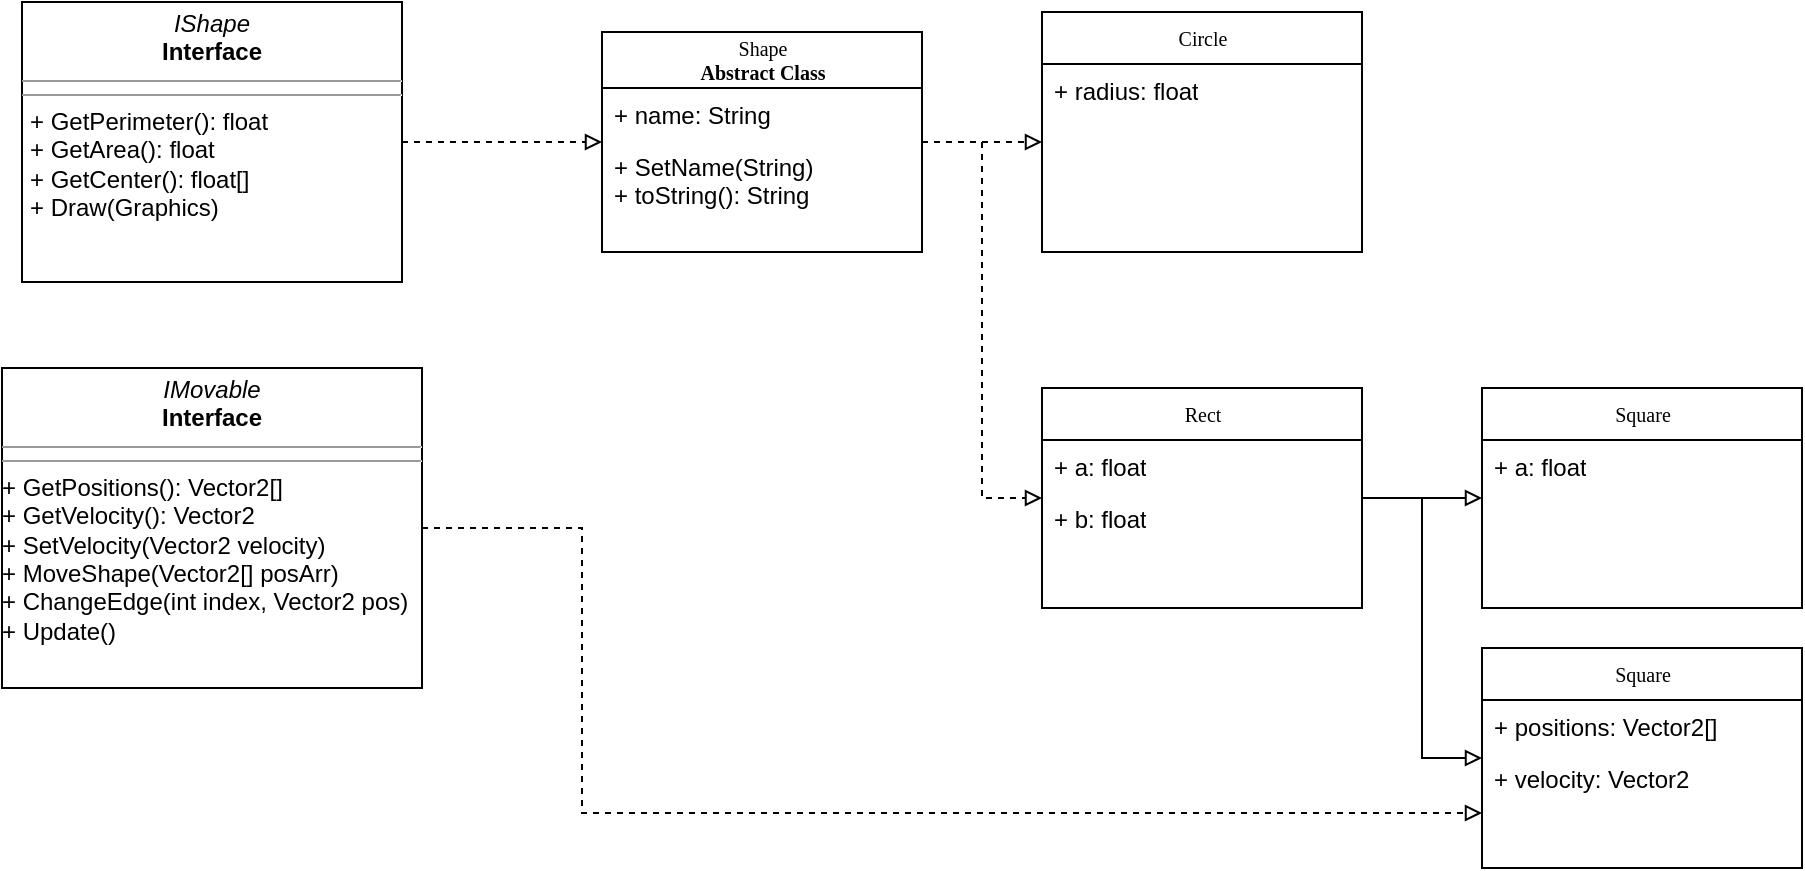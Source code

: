 <mxfile version="13.7.3" type="github">
  <diagram name="Page-1" id="c4acf3e9-155e-7222-9cf6-157b1a14988f">
    <mxGraphModel dx="1038" dy="547" grid="1" gridSize="10" guides="1" tooltips="1" connect="1" arrows="1" fold="1" page="1" pageScale="1" pageWidth="850" pageHeight="1100" background="#ffffff" math="0" shadow="0">
      <root>
        <mxCell id="0" />
        <mxCell id="1" parent="0" />
        <mxCell id="5d2195bd80daf111-18" value="&lt;p style=&quot;margin: 0px ; margin-top: 4px ; text-align: center&quot;&gt;&lt;i&gt;IShape&lt;/i&gt;&lt;br&gt;&lt;b&gt;Interface&lt;/b&gt;&lt;/p&gt;&lt;hr size=&quot;1&quot;&gt;&lt;hr size=&quot;1&quot;&gt;&lt;p style=&quot;margin: 0px ; margin-left: 4px&quot;&gt;+ GetPerimeter(): float&lt;br&gt;+ GetArea(): float&lt;br&gt;&lt;/p&gt;&lt;p style=&quot;margin: 0px ; margin-left: 4px&quot;&gt;+ GetCenter(): float[]&lt;/p&gt;&lt;p style=&quot;margin: 0px ; margin-left: 4px&quot;&gt;+ Draw(Graphics)&lt;br&gt;&lt;/p&gt;" style="verticalAlign=top;align=left;overflow=fill;fontSize=12;fontFamily=Helvetica;html=1;rounded=0;shadow=0;comic=0;labelBackgroundColor=none;strokeWidth=1" parent="1" vertex="1">
          <mxGeometry x="60" y="87" width="190" height="140" as="geometry" />
        </mxCell>
        <mxCell id="F6bOe8wZhMvPrzBqTqMu-16" style="edgeStyle=orthogonalEdgeStyle;rounded=0;orthogonalLoop=1;jettySize=auto;html=1;entryX=0;entryY=0.75;entryDx=0;entryDy=0;endArrow=block;endFill=0;dashed=1;" edge="1" parent="1" source="5d2195bd80daf111-19" target="F6bOe8wZhMvPrzBqTqMu-17">
          <mxGeometry relative="1" as="geometry">
            <Array as="points">
              <mxPoint x="340" y="350" />
              <mxPoint x="340" y="493" />
            </Array>
          </mxGeometry>
        </mxCell>
        <mxCell id="5d2195bd80daf111-19" value="&lt;p style=&quot;margin: 0px ; margin-top: 4px ; text-align: center&quot;&gt;&lt;i&gt;IMovable&lt;/i&gt;&lt;br&gt;&lt;b&gt;Interface&lt;/b&gt;&lt;/p&gt;&lt;hr size=&quot;1&quot;&gt;&lt;hr size=&quot;1&quot;&gt;+ GetPositions(): Vector2[]&lt;br&gt;+ GetVelocity(): Vector2&lt;br&gt;+ SetVelocity(Vector2 velocity)&lt;br&gt;+ MoveShape(Vector2[] posArr)&lt;br&gt;+ ChangeEdge(int index, Vector2 pos)&lt;br&gt;+ Update()" style="verticalAlign=top;align=left;overflow=fill;fontSize=12;fontFamily=Helvetica;html=1;rounded=0;shadow=0;comic=0;labelBackgroundColor=none;strokeWidth=1" parent="1" vertex="1">
          <mxGeometry x="50" y="270" width="210" height="160" as="geometry" />
        </mxCell>
        <mxCell id="UDeD4LhKTmq9PRrlxiK--2" value="" style="endArrow=block;html=1;entryX=0;entryY=0.5;entryDx=0;entryDy=0;exitX=1;exitY=0.5;exitDx=0;exitDy=0;endFill=0;" parent="1" source="17acba5748e5396b-20" edge="1" target="17acba5748e5396b-30">
          <mxGeometry width="50" height="50" relative="1" as="geometry">
            <mxPoint x="680" y="308" as="sourcePoint" />
            <mxPoint x="790" y="343" as="targetPoint" />
          </mxGeometry>
        </mxCell>
        <mxCell id="F6bOe8wZhMvPrzBqTqMu-5" value="" style="endArrow=block;html=1;exitX=1;exitY=0.5;exitDx=0;exitDy=0;entryX=0;entryY=0.5;entryDx=0;entryDy=0;dashed=1;endFill=0;" edge="1" parent="1" source="5d2195bd80daf111-18" target="F6bOe8wZhMvPrzBqTqMu-1">
          <mxGeometry width="50" height="50" relative="1" as="geometry">
            <mxPoint x="400" y="310" as="sourcePoint" />
            <mxPoint x="450" y="260" as="targetPoint" />
          </mxGeometry>
        </mxCell>
        <mxCell id="F6bOe8wZhMvPrzBqTqMu-1" value="&lt;div&gt;Shape&lt;/div&gt;&lt;div&gt;&lt;b&gt;Abstract Class&lt;/b&gt;&lt;/div&gt;" style="swimlane;html=1;fontStyle=0;childLayout=stackLayout;horizontal=1;startSize=28;fillColor=none;horizontalStack=0;resizeParent=1;resizeLast=0;collapsible=1;marginBottom=0;swimlaneFillColor=#ffffff;rounded=0;shadow=0;comic=0;labelBackgroundColor=none;strokeWidth=1;fontFamily=Verdana;fontSize=10;align=center;" vertex="1" parent="1">
          <mxGeometry x="350" y="102" width="160" height="110" as="geometry">
            <mxRectangle x="350" y="102" width="120" height="30" as="alternateBounds" />
          </mxGeometry>
        </mxCell>
        <mxCell id="F6bOe8wZhMvPrzBqTqMu-6" value="+ name: String" style="text;html=1;strokeColor=none;fillColor=none;align=left;verticalAlign=top;spacingLeft=4;spacingRight=4;whiteSpace=wrap;overflow=hidden;rotatable=0;points=[[0,0.5],[1,0.5]];portConstraint=eastwest;" vertex="1" parent="F6bOe8wZhMvPrzBqTqMu-1">
          <mxGeometry y="28" width="160" height="26" as="geometry" />
        </mxCell>
        <mxCell id="F6bOe8wZhMvPrzBqTqMu-8" value="&lt;div&gt;+ SetName(String)&lt;br&gt;&lt;/div&gt;&lt;div&gt;+ toString(): String&lt;br&gt;&lt;/div&gt;" style="text;html=1;strokeColor=none;fillColor=none;align=left;verticalAlign=top;spacingLeft=4;spacingRight=4;whiteSpace=wrap;overflow=hidden;rotatable=0;points=[[0,0.5],[1,0.5]];portConstraint=eastwest;" vertex="1" parent="F6bOe8wZhMvPrzBqTqMu-1">
          <mxGeometry y="54" width="160" height="46" as="geometry" />
        </mxCell>
        <mxCell id="F6bOe8wZhMvPrzBqTqMu-9" value="" style="endArrow=block;html=1;dashed=1;exitX=1;exitY=0.5;exitDx=0;exitDy=0;entryX=0;entryY=0.5;entryDx=0;entryDy=0;endFill=0;rounded=0;" edge="1" parent="1" source="F6bOe8wZhMvPrzBqTqMu-1" target="17acba5748e5396b-20">
          <mxGeometry width="50" height="50" relative="1" as="geometry">
            <mxPoint x="400" y="260" as="sourcePoint" />
            <mxPoint x="550" y="157" as="targetPoint" />
            <Array as="points">
              <mxPoint x="540" y="157" />
              <mxPoint x="540" y="335" />
            </Array>
          </mxGeometry>
        </mxCell>
        <mxCell id="F6bOe8wZhMvPrzBqTqMu-11" value="" style="endArrow=block;html=1;dashed=1;entryX=0;entryY=0.5;entryDx=0;entryDy=0;exitX=1;exitY=0.5;exitDx=0;exitDy=0;rounded=0;endFill=0;" edge="1" parent="1" source="F6bOe8wZhMvPrzBqTqMu-1">
          <mxGeometry width="50" height="50" relative="1" as="geometry">
            <mxPoint x="530" y="230" as="sourcePoint" />
            <mxPoint x="570" y="157" as="targetPoint" />
            <Array as="points" />
          </mxGeometry>
        </mxCell>
        <mxCell id="5d2195bd80daf111-5" value="Circle" style="swimlane;html=1;fontStyle=0;childLayout=stackLayout;horizontal=1;startSize=26;fillColor=none;horizontalStack=0;resizeParent=1;resizeLast=0;collapsible=1;marginBottom=0;swimlaneFillColor=#ffffff;rounded=0;shadow=0;comic=0;labelBackgroundColor=none;strokeWidth=1;fontFamily=Verdana;fontSize=10;align=center;" parent="1" vertex="1">
          <mxGeometry x="570" y="92" width="160" height="120" as="geometry" />
        </mxCell>
        <mxCell id="5d2195bd80daf111-6" value="+ radius: float" style="text;html=1;strokeColor=none;fillColor=none;align=left;verticalAlign=top;spacingLeft=4;spacingRight=4;whiteSpace=wrap;overflow=hidden;rotatable=0;points=[[0,0.5],[1,0.5]];portConstraint=eastwest;" parent="5d2195bd80daf111-5" vertex="1">
          <mxGeometry y="26" width="160" height="26" as="geometry" />
        </mxCell>
        <mxCell id="F6bOe8wZhMvPrzBqTqMu-19" style="edgeStyle=orthogonalEdgeStyle;rounded=0;orthogonalLoop=1;jettySize=auto;html=1;entryX=0;entryY=0.5;entryDx=0;entryDy=0;endArrow=block;endFill=0;" edge="1" parent="1" source="17acba5748e5396b-20" target="F6bOe8wZhMvPrzBqTqMu-17">
          <mxGeometry relative="1" as="geometry" />
        </mxCell>
        <mxCell id="17acba5748e5396b-20" value="Rect" style="swimlane;html=1;fontStyle=0;childLayout=stackLayout;horizontal=1;startSize=26;fillColor=none;horizontalStack=0;resizeParent=1;resizeLast=0;collapsible=1;marginBottom=0;swimlaneFillColor=#ffffff;rounded=0;shadow=0;comic=0;labelBackgroundColor=none;strokeWidth=1;fontFamily=Verdana;fontSize=10;align=center;" parent="1" vertex="1">
          <mxGeometry x="570" y="280" width="160" height="110" as="geometry">
            <mxRectangle x="570" y="102" width="60" height="26" as="alternateBounds" />
          </mxGeometry>
        </mxCell>
        <mxCell id="17acba5748e5396b-21" value="+ a: float" style="text;html=1;strokeColor=none;fillColor=none;align=left;verticalAlign=top;spacingLeft=4;spacingRight=4;whiteSpace=wrap;overflow=hidden;rotatable=0;points=[[0,0.5],[1,0.5]];portConstraint=eastwest;" parent="17acba5748e5396b-20" vertex="1">
          <mxGeometry y="26" width="160" height="26" as="geometry" />
        </mxCell>
        <mxCell id="17acba5748e5396b-24" value="+ b: float" style="text;html=1;strokeColor=none;fillColor=none;align=left;verticalAlign=top;spacingLeft=4;spacingRight=4;whiteSpace=wrap;overflow=hidden;rotatable=0;points=[[0,0.5],[1,0.5]];portConstraint=eastwest;" parent="17acba5748e5396b-20" vertex="1">
          <mxGeometry y="52" width="160" height="26" as="geometry" />
        </mxCell>
        <mxCell id="17acba5748e5396b-30" value="Square" style="swimlane;html=1;fontStyle=0;childLayout=stackLayout;horizontal=1;startSize=26;fillColor=none;horizontalStack=0;resizeParent=1;resizeLast=0;collapsible=1;marginBottom=0;swimlaneFillColor=#ffffff;rounded=0;shadow=0;comic=0;labelBackgroundColor=none;strokeWidth=1;fontFamily=Verdana;fontSize=10;align=center;" parent="1" vertex="1">
          <mxGeometry x="790" y="280" width="160" height="110" as="geometry">
            <mxRectangle x="790" y="102" width="70" height="26" as="alternateBounds" />
          </mxGeometry>
        </mxCell>
        <mxCell id="17acba5748e5396b-31" value="+ a: float" style="text;html=1;strokeColor=none;fillColor=none;align=left;verticalAlign=top;spacingLeft=4;spacingRight=4;whiteSpace=wrap;overflow=hidden;rotatable=0;points=[[0,0.5],[1,0.5]];portConstraint=eastwest;" parent="17acba5748e5396b-30" vertex="1">
          <mxGeometry y="26" width="160" height="26" as="geometry" />
        </mxCell>
        <mxCell id="F6bOe8wZhMvPrzBqTqMu-17" value="Square" style="swimlane;html=1;fontStyle=0;childLayout=stackLayout;horizontal=1;startSize=26;fillColor=none;horizontalStack=0;resizeParent=1;resizeLast=0;collapsible=1;marginBottom=0;swimlaneFillColor=#ffffff;rounded=0;shadow=0;comic=0;labelBackgroundColor=none;strokeWidth=1;fontFamily=Verdana;fontSize=10;align=center;" vertex="1" parent="1">
          <mxGeometry x="790" y="410" width="160" height="110" as="geometry">
            <mxRectangle x="790" y="102" width="70" height="26" as="alternateBounds" />
          </mxGeometry>
        </mxCell>
        <mxCell id="F6bOe8wZhMvPrzBqTqMu-18" value="+ positions: Vector2[]" style="text;html=1;strokeColor=none;fillColor=none;align=left;verticalAlign=top;spacingLeft=4;spacingRight=4;whiteSpace=wrap;overflow=hidden;rotatable=0;points=[[0,0.5],[1,0.5]];portConstraint=eastwest;" vertex="1" parent="F6bOe8wZhMvPrzBqTqMu-17">
          <mxGeometry y="26" width="160" height="26" as="geometry" />
        </mxCell>
        <mxCell id="F6bOe8wZhMvPrzBqTqMu-20" value="+ velocity: Vector2" style="text;html=1;strokeColor=none;fillColor=none;align=left;verticalAlign=top;spacingLeft=4;spacingRight=4;whiteSpace=wrap;overflow=hidden;rotatable=0;points=[[0,0.5],[1,0.5]];portConstraint=eastwest;" vertex="1" parent="F6bOe8wZhMvPrzBqTqMu-17">
          <mxGeometry y="52" width="160" height="26" as="geometry" />
        </mxCell>
      </root>
    </mxGraphModel>
  </diagram>
</mxfile>
